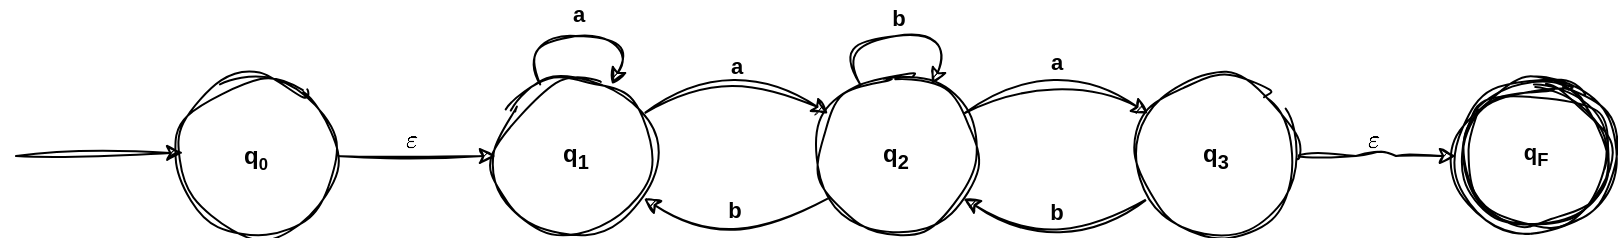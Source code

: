 <mxfile version="22.1.21" type="github">
  <diagram name="Page-1" id="58cdce13-f638-feb5-8d6f-7d28b1aa9fa0">
    <mxGraphModel dx="2451" dy="763" grid="1" gridSize="10" guides="1" tooltips="1" connect="1" arrows="1" fold="1" page="1" pageScale="1" pageWidth="1100" pageHeight="850" background="none" math="1" shadow="0">
      <root>
        <mxCell id="0" />
        <mxCell id="1" parent="0" />
        <mxCell id="azJPoA6sBnjhQl_R7L5M-20" value="" style="edgeStyle=orthogonalEdgeStyle;rounded=1;orthogonalLoop=1;jettySize=auto;html=1;fontStyle=1;labelBackgroundColor=none;fontColor=default;verticalAlign=bottom;labelBorderColor=none;sketch=1;curveFitting=1;jiggle=2;" parent="1" source="azJPoA6sBnjhQl_R7L5M-1" target="azJPoA6sBnjhQl_R7L5M-2" edge="1">
          <mxGeometry relative="1" as="geometry" />
        </mxCell>
        <mxCell id="azJPoA6sBnjhQl_R7L5M-21" value="`epsilon`" style="edgeLabel;html=1;align=center;verticalAlign=bottom;resizable=0;points=[];fontStyle=1;labelBackgroundColor=none;labelBorderColor=none;rounded=1;sketch=1;curveFitting=1;jiggle=2;" parent="azJPoA6sBnjhQl_R7L5M-20" connectable="0" vertex="1">
          <mxGeometry x="-0.054" relative="1" as="geometry">
            <mxPoint as="offset" />
          </mxGeometry>
        </mxCell>
        <mxCell id="azJPoA6sBnjhQl_R7L5M-1" value="q&lt;span style=&quot;font-size: 10px;&quot;&gt;&lt;sub&gt;0&lt;/sub&gt;&lt;/span&gt;" style="ellipse;whiteSpace=wrap;html=1;aspect=fixed;fontStyle=1;labelBackgroundColor=none;labelBorderColor=none;rounded=1;sketch=1;curveFitting=1;jiggle=2;" parent="1" vertex="1">
          <mxGeometry x="80" y="400" width="80" height="80" as="geometry" />
        </mxCell>
        <mxCell id="azJPoA6sBnjhQl_R7L5M-24" value="" style="rounded=1;orthogonalLoop=1;jettySize=auto;html=1;curved=1;fontStyle=1;labelBackgroundColor=none;fontColor=default;verticalAlign=bottom;labelBorderColor=none;sketch=1;curveFitting=1;jiggle=2;" parent="1" source="azJPoA6sBnjhQl_R7L5M-2" target="azJPoA6sBnjhQl_R7L5M-2" edge="1">
          <mxGeometry relative="1" as="geometry">
            <mxPoint x="280" y="280" as="targetPoint" />
            <Array as="points">
              <mxPoint x="250" y="380" />
              <mxPoint x="310" y="380" />
            </Array>
          </mxGeometry>
        </mxCell>
        <mxCell id="azJPoA6sBnjhQl_R7L5M-26" value="a" style="edgeLabel;html=1;align=center;verticalAlign=bottom;resizable=0;points=[];fontSize=11;fontFamily=Helvetica;fontStyle=1;labelBackgroundColor=none;labelBorderColor=none;rounded=1;sketch=1;curveFitting=1;jiggle=2;" parent="azJPoA6sBnjhQl_R7L5M-24" connectable="0" vertex="1">
          <mxGeometry x="0.004" y="3" relative="1" as="geometry">
            <mxPoint as="offset" />
          </mxGeometry>
        </mxCell>
        <mxCell id="azJPoA6sBnjhQl_R7L5M-27" value="" style="edgeStyle=none;shape=connector;curved=1;rounded=1;orthogonalLoop=1;jettySize=auto;html=1;labelBackgroundColor=none;align=center;verticalAlign=bottom;fontFamily=Helvetica;fontSize=11;fontColor=default;endArrow=classic;fontStyle=1;labelBorderColor=none;sketch=1;curveFitting=1;jiggle=2;" parent="1" source="azJPoA6sBnjhQl_R7L5M-2" target="azJPoA6sBnjhQl_R7L5M-4" edge="1">
          <mxGeometry relative="1" as="geometry">
            <Array as="points">
              <mxPoint x="360" y="390" />
            </Array>
          </mxGeometry>
        </mxCell>
        <mxCell id="azJPoA6sBnjhQl_R7L5M-28" value="a" style="edgeLabel;html=1;align=center;verticalAlign=bottom;resizable=0;points=[];fontSize=11;fontFamily=Helvetica;fontStyle=1;labelBackgroundColor=none;labelBorderColor=none;rounded=1;sketch=1;curveFitting=1;jiggle=2;" parent="azJPoA6sBnjhQl_R7L5M-27" connectable="0" vertex="1">
          <mxGeometry x="-0.136" y="-11" relative="1" as="geometry">
            <mxPoint as="offset" />
          </mxGeometry>
        </mxCell>
        <mxCell id="azJPoA6sBnjhQl_R7L5M-2" value="q&lt;sub&gt;1&lt;/sub&gt;" style="ellipse;whiteSpace=wrap;html=1;aspect=fixed;fontStyle=1;labelBackgroundColor=none;labelBorderColor=none;rounded=1;sketch=1;curveFitting=1;jiggle=2;" parent="1" vertex="1">
          <mxGeometry x="240" y="400" width="80" height="80" as="geometry" />
        </mxCell>
        <mxCell id="azJPoA6sBnjhQl_R7L5M-29" value="" style="edgeStyle=none;shape=connector;curved=1;rounded=1;orthogonalLoop=1;jettySize=auto;html=1;labelBackgroundColor=none;align=center;verticalAlign=bottom;fontFamily=Helvetica;fontSize=11;fontColor=default;endArrow=classic;fontStyle=1;labelBorderColor=none;sketch=1;curveFitting=1;jiggle=2;" parent="1" source="azJPoA6sBnjhQl_R7L5M-4" target="azJPoA6sBnjhQl_R7L5M-2" edge="1">
          <mxGeometry relative="1" as="geometry">
            <Array as="points">
              <mxPoint x="360" y="490" />
            </Array>
          </mxGeometry>
        </mxCell>
        <mxCell id="azJPoA6sBnjhQl_R7L5M-30" value="b" style="edgeLabel;html=1;align=center;verticalAlign=bottom;resizable=0;points=[];fontSize=11;fontFamily=Helvetica;fontStyle=1;labelBackgroundColor=none;labelBorderColor=none;rounded=1;sketch=1;curveFitting=1;jiggle=2;" parent="azJPoA6sBnjhQl_R7L5M-29" connectable="0" vertex="1">
          <mxGeometry x="-0.175" y="-11" relative="1" as="geometry">
            <mxPoint x="-3" as="offset" />
          </mxGeometry>
        </mxCell>
        <mxCell id="azJPoA6sBnjhQl_R7L5M-31" value="" style="edgeStyle=none;shape=connector;curved=1;rounded=1;orthogonalLoop=1;jettySize=auto;html=1;labelBackgroundColor=none;align=center;verticalAlign=bottom;fontFamily=Helvetica;fontSize=11;fontColor=default;endArrow=classic;fontStyle=1;labelBorderColor=none;sketch=1;curveFitting=1;jiggle=2;" parent="1" source="azJPoA6sBnjhQl_R7L5M-4" target="azJPoA6sBnjhQl_R7L5M-6" edge="1">
          <mxGeometry relative="1" as="geometry">
            <Array as="points">
              <mxPoint x="520" y="390" />
            </Array>
          </mxGeometry>
        </mxCell>
        <mxCell id="azJPoA6sBnjhQl_R7L5M-32" value="a" style="edgeLabel;html=1;align=center;verticalAlign=bottom;resizable=0;points=[];fontSize=11;fontFamily=Helvetica;fontStyle=1;labelBackgroundColor=none;labelBorderColor=none;rounded=1;sketch=1;curveFitting=1;jiggle=2;" parent="azJPoA6sBnjhQl_R7L5M-31" connectable="0" vertex="1">
          <mxGeometry x="-0.117" y="-10" relative="1" as="geometry">
            <mxPoint as="offset" />
          </mxGeometry>
        </mxCell>
        <mxCell id="azJPoA6sBnjhQl_R7L5M-36" value="" style="edgeStyle=none;shape=connector;curved=1;rounded=1;orthogonalLoop=1;jettySize=auto;html=1;labelBackgroundColor=none;align=center;verticalAlign=bottom;fontFamily=Helvetica;fontSize=11;fontColor=default;endArrow=classic;fontStyle=1;labelBorderColor=none;sketch=1;curveFitting=1;jiggle=2;" parent="1" source="azJPoA6sBnjhQl_R7L5M-4" target="azJPoA6sBnjhQl_R7L5M-4" edge="1">
          <mxGeometry relative="1" as="geometry">
            <mxPoint x="440" y="280" as="targetPoint" />
            <Array as="points">
              <mxPoint x="410" y="380" />
              <mxPoint x="470" y="380" />
            </Array>
          </mxGeometry>
        </mxCell>
        <mxCell id="azJPoA6sBnjhQl_R7L5M-37" value="b" style="edgeLabel;html=1;align=center;verticalAlign=bottom;resizable=0;points=[];fontSize=11;fontFamily=Helvetica;fontStyle=1;labelBackgroundColor=none;labelBorderColor=none;rounded=1;sketch=1;curveFitting=1;jiggle=2;" parent="azJPoA6sBnjhQl_R7L5M-36" connectable="0" vertex="1">
          <mxGeometry x="0.037" y="1" relative="1" as="geometry">
            <mxPoint x="-1" as="offset" />
          </mxGeometry>
        </mxCell>
        <mxCell id="azJPoA6sBnjhQl_R7L5M-4" value="q&lt;sub&gt;2&lt;/sub&gt;" style="ellipse;whiteSpace=wrap;html=1;aspect=fixed;fontStyle=1;labelBackgroundColor=none;labelBorderColor=none;rounded=1;sketch=1;curveFitting=1;jiggle=2;" parent="1" vertex="1">
          <mxGeometry x="400" y="400" width="80" height="80" as="geometry" />
        </mxCell>
        <mxCell id="azJPoA6sBnjhQl_R7L5M-9" value="" style="edgeStyle=orthogonalEdgeStyle;rounded=1;orthogonalLoop=1;jettySize=auto;html=1;fontStyle=1;labelBackgroundColor=none;fontColor=default;verticalAlign=bottom;labelBorderColor=none;sketch=1;curveFitting=1;jiggle=2;" parent="1" source="azJPoA6sBnjhQl_R7L5M-6" edge="1">
          <mxGeometry relative="1" as="geometry">
            <mxPoint x="720" y="440" as="targetPoint" />
          </mxGeometry>
        </mxCell>
        <mxCell id="azJPoA6sBnjhQl_R7L5M-22" value="`epsilon`" style="edgeLabel;html=1;align=center;verticalAlign=bottom;resizable=0;points=[];fontStyle=1;labelBackgroundColor=none;labelBorderColor=none;rounded=1;sketch=1;curveFitting=1;jiggle=2;" parent="azJPoA6sBnjhQl_R7L5M-9" connectable="0" vertex="1">
          <mxGeometry x="0.006" relative="1" as="geometry">
            <mxPoint x="-1" as="offset" />
          </mxGeometry>
        </mxCell>
        <mxCell id="azJPoA6sBnjhQl_R7L5M-33" value="" style="edgeStyle=none;shape=connector;curved=1;rounded=1;orthogonalLoop=1;jettySize=auto;html=1;labelBackgroundColor=none;align=center;verticalAlign=bottom;fontFamily=Helvetica;fontSize=11;fontColor=default;endArrow=classic;fontStyle=1;labelBorderColor=none;sketch=1;curveFitting=1;jiggle=2;" parent="1" source="azJPoA6sBnjhQl_R7L5M-6" target="azJPoA6sBnjhQl_R7L5M-4" edge="1">
          <mxGeometry relative="1" as="geometry">
            <Array as="points">
              <mxPoint x="520" y="490" />
            </Array>
          </mxGeometry>
        </mxCell>
        <mxCell id="azJPoA6sBnjhQl_R7L5M-34" value="b" style="edgeLabel;html=1;align=center;verticalAlign=bottom;resizable=0;points=[];fontSize=11;fontFamily=Helvetica;fontStyle=1;labelBackgroundColor=none;labelBorderColor=none;rounded=1;sketch=1;curveFitting=1;jiggle=2;" parent="azJPoA6sBnjhQl_R7L5M-33" connectable="0" vertex="1">
          <mxGeometry x="0.136" y="-11" relative="1" as="geometry">
            <mxPoint as="offset" />
          </mxGeometry>
        </mxCell>
        <mxCell id="azJPoA6sBnjhQl_R7L5M-6" value="q&lt;sub&gt;3&lt;/sub&gt;" style="ellipse;whiteSpace=wrap;html=1;aspect=fixed;fontStyle=1;labelBackgroundColor=none;labelBorderColor=none;rounded=1;sketch=1;curveFitting=1;jiggle=2;" parent="1" vertex="1">
          <mxGeometry x="560" y="400" width="80" height="80" as="geometry" />
        </mxCell>
        <mxCell id="azJPoA6sBnjhQl_R7L5M-38" value="q&lt;sub&gt;F&lt;/sub&gt;" style="ellipse;shape=doubleEllipse;whiteSpace=wrap;html=1;aspect=fixed;fontFamily=Helvetica;fontSize=11;fontStyle=1;labelBackgroundColor=none;labelBorderColor=none;rounded=1;sketch=1;curveFitting=1;jiggle=2;" parent="1" vertex="1">
          <mxGeometry x="720" y="400" width="80" height="80" as="geometry" />
        </mxCell>
        <mxCell id="azJPoA6sBnjhQl_R7L5M-39" value="" style="endArrow=classic;html=1;rounded=0;sketch=1;hachureGap=4;jiggle=2;curveFitting=1;fontFamily=Architects Daughter;fontSource=https%3A%2F%2Ffonts.googleapis.com%2Fcss%3Ffamily%3DArchitects%2BDaughter;fontSize=16;entryX=0.045;entryY=0.479;entryDx=0;entryDy=0;entryPerimeter=0;" parent="1" target="azJPoA6sBnjhQl_R7L5M-1" edge="1">
          <mxGeometry width="50" height="50" relative="1" as="geometry">
            <mxPoint y="440" as="sourcePoint" />
            <mxPoint x="50" y="390" as="targetPoint" />
          </mxGeometry>
        </mxCell>
      </root>
    </mxGraphModel>
  </diagram>
</mxfile>
